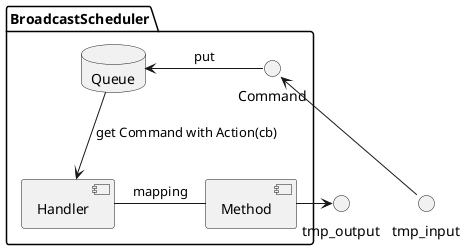 'stash
@startuml
package BroadcastScheduler {
    () Command as cmd
    database Queue
    [Handler]
    [Method]
}

() tmp_input -up-> cmd
cmd -> Queue: put
Queue -down-> Handler: get Command with Action(cb)
Handler - Method: mapping

Method -> () tmp_output
@enduml
